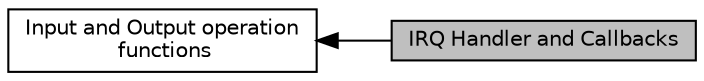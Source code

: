 digraph "IRQ Handler and Callbacks"
{
  edge [fontname="Helvetica",fontsize="10",labelfontname="Helvetica",labelfontsize="10"];
  node [fontname="Helvetica",fontsize="10",shape=record];
  rankdir=LR;
  Node1 [label="Input and Output operation\l functions",height=0.2,width=0.4,color="black", fillcolor="white", style="filled",URL="$group___s_m_b_u_s___exported___functions___group2.html"];
  Node0 [label="IRQ Handler and Callbacks",height=0.2,width=0.4,color="black", fillcolor="grey75", style="filled", fontcolor="black"];
  Node1->Node0 [shape=plaintext, dir="back", style="solid"];
}
